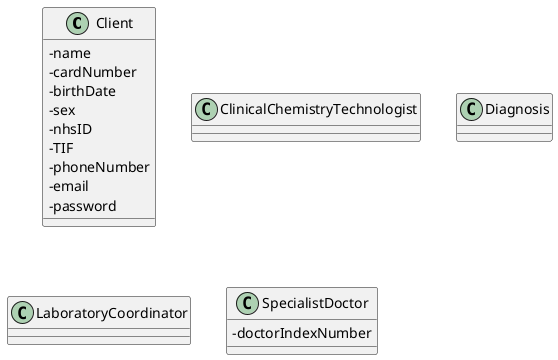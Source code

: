 @startuml
skinparam classAttributeIconSize 0


class Client {
-name
-cardNumber
-birthDate
-sex
-nhsID
-TIF
-phoneNumber
-email
-password
}

class ClinicalChemistryTechnologist

class Diagnosis

class LaboratoryCoordinator

class SpecialistDoctor {
-doctorIndexNumber
}
@enduml